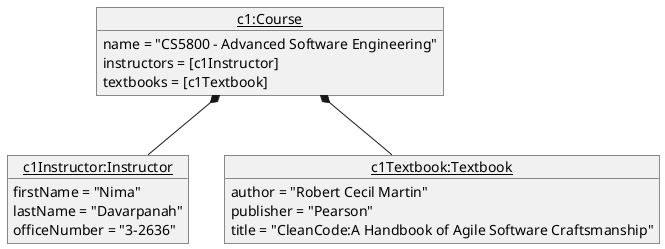 @startuml
'https://plantuml.com/object-diagram

object "<u>c1:Course</u>" as cs1{
    name = "CS5800 - Advanced Software Engineering"
    instructors = [c1Instructor]
    textbooks = [c1Textbook]
}

object "<u>c1Instructor:Instructor</u>" as cs1i{
    firstName = "Nima"
    lastName = "Davarpanah"
    officeNumber = "3-2636"
}

object "<u>c1Textbook:Textbook</u>" as cs1t{
    author = "Robert Cecil Martin"
    publisher = "Pearson"
    title = "CleanCode:A Handbook of Agile Software Craftsmanship"
}

cs1 *-- cs1i
cs1 *-- cs1t


@enduml
